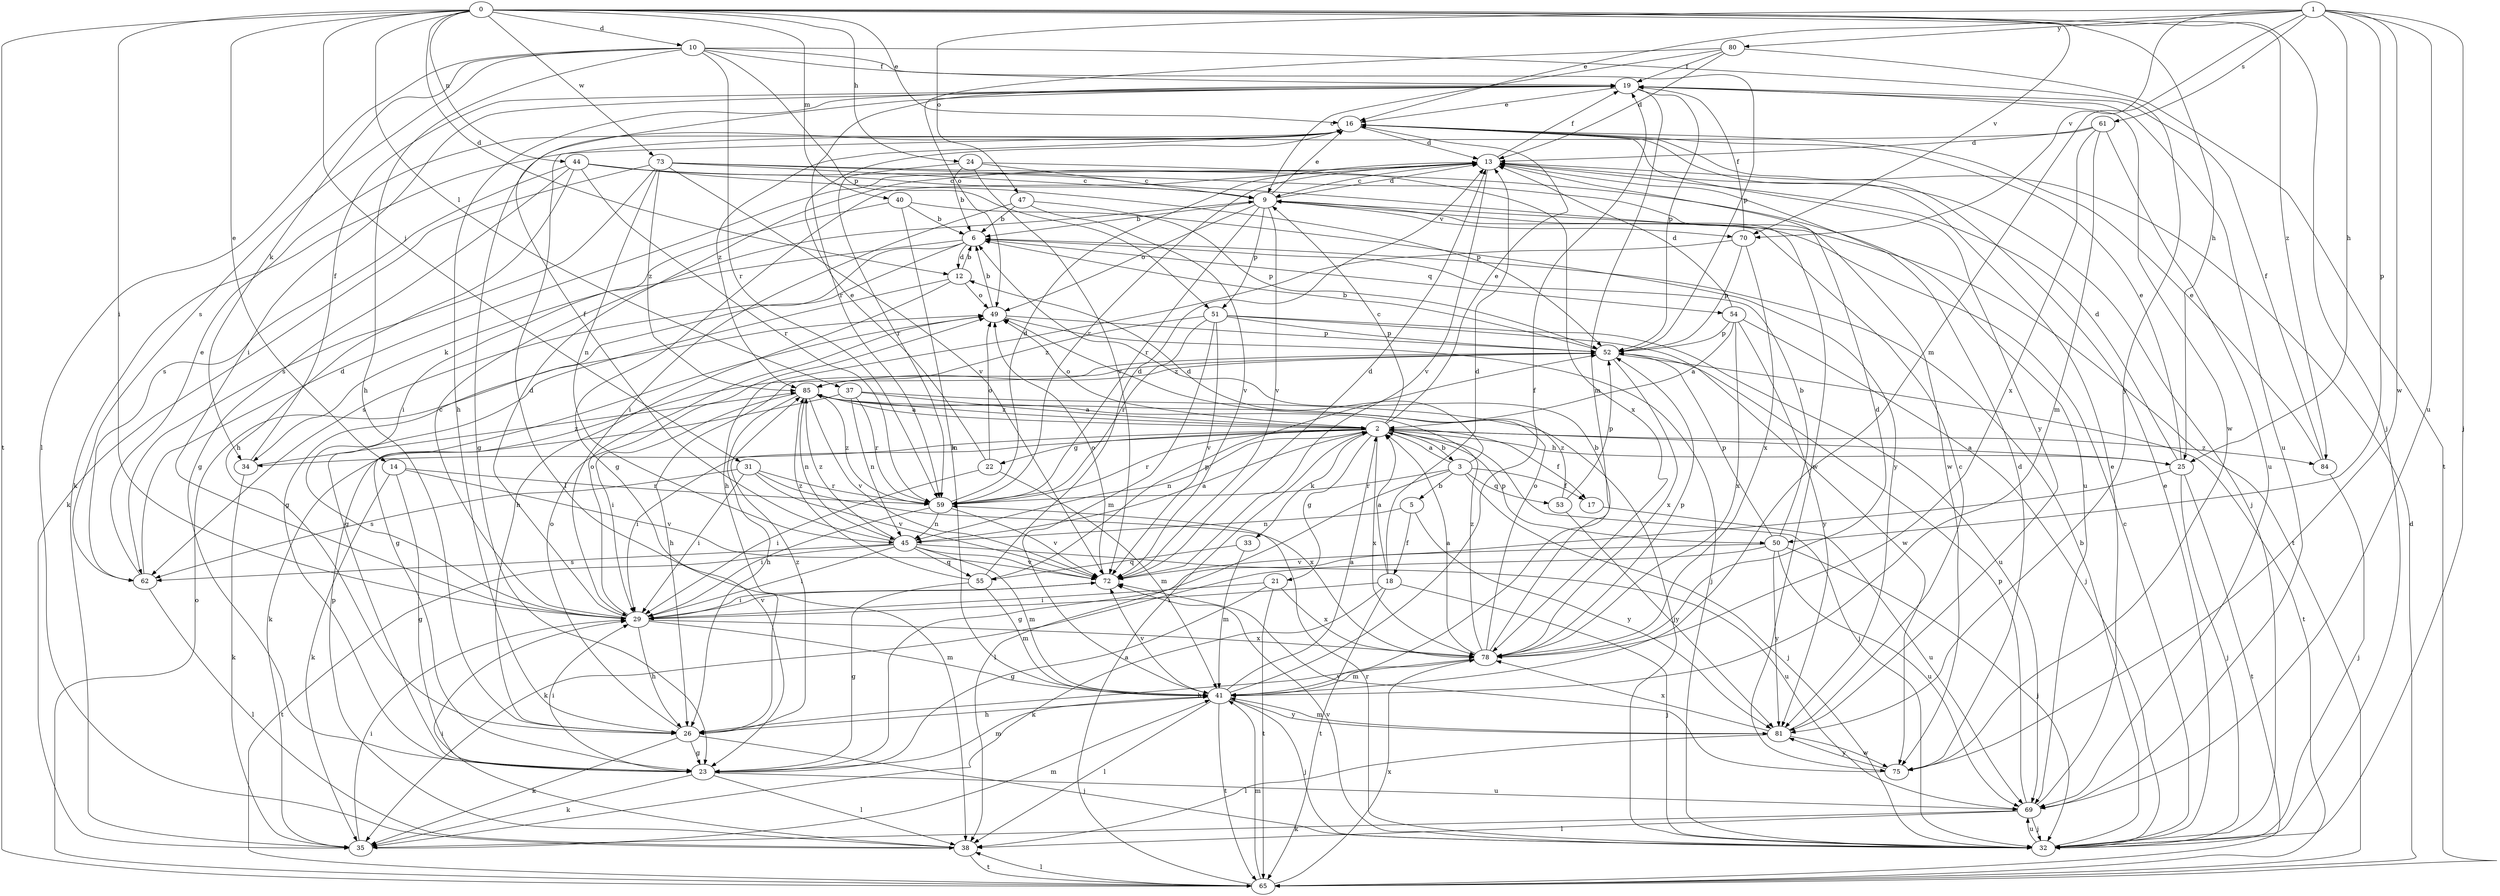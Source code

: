 strict digraph  {
0;
1;
2;
3;
5;
6;
9;
10;
12;
13;
14;
16;
17;
18;
19;
21;
22;
23;
24;
25;
26;
29;
31;
32;
33;
34;
35;
37;
38;
40;
41;
44;
45;
47;
49;
50;
51;
52;
53;
54;
55;
59;
61;
62;
65;
69;
70;
72;
73;
75;
78;
80;
81;
84;
85;
0 -> 10  [label=d];
0 -> 12  [label=d];
0 -> 14  [label=e];
0 -> 16  [label=e];
0 -> 24  [label=h];
0 -> 25  [label=h];
0 -> 29  [label=i];
0 -> 31  [label=j];
0 -> 32  [label=j];
0 -> 37  [label=l];
0 -> 40  [label=m];
0 -> 44  [label=n];
0 -> 65  [label=t];
0 -> 70  [label=v];
0 -> 73  [label=w];
0 -> 84  [label=z];
1 -> 16  [label=e];
1 -> 25  [label=h];
1 -> 32  [label=j];
1 -> 41  [label=m];
1 -> 47  [label=o];
1 -> 50  [label=p];
1 -> 61  [label=s];
1 -> 69  [label=u];
1 -> 70  [label=v];
1 -> 75  [label=w];
1 -> 80  [label=y];
2 -> 3  [label=b];
2 -> 9  [label=c];
2 -> 16  [label=e];
2 -> 17  [label=f];
2 -> 21  [label=g];
2 -> 22  [label=g];
2 -> 25  [label=h];
2 -> 29  [label=i];
2 -> 32  [label=j];
2 -> 33  [label=k];
2 -> 34  [label=k];
2 -> 45  [label=n];
2 -> 49  [label=o];
2 -> 50  [label=p];
2 -> 59  [label=r];
2 -> 78  [label=x];
2 -> 84  [label=z];
2 -> 85  [label=z];
3 -> 2  [label=a];
3 -> 5  [label=b];
3 -> 12  [label=d];
3 -> 17  [label=f];
3 -> 32  [label=j];
3 -> 38  [label=l];
3 -> 53  [label=q];
3 -> 59  [label=r];
5 -> 18  [label=f];
5 -> 45  [label=n];
5 -> 81  [label=y];
6 -> 12  [label=d];
6 -> 23  [label=g];
6 -> 34  [label=k];
6 -> 54  [label=q];
6 -> 62  [label=s];
9 -> 6  [label=b];
9 -> 13  [label=d];
9 -> 16  [label=e];
9 -> 49  [label=o];
9 -> 51  [label=p];
9 -> 59  [label=r];
9 -> 65  [label=t];
9 -> 70  [label=v];
9 -> 72  [label=v];
10 -> 19  [label=f];
10 -> 26  [label=h];
10 -> 34  [label=k];
10 -> 38  [label=l];
10 -> 51  [label=p];
10 -> 52  [label=p];
10 -> 59  [label=r];
10 -> 62  [label=s];
10 -> 81  [label=y];
12 -> 6  [label=b];
12 -> 23  [label=g];
12 -> 26  [label=h];
12 -> 49  [label=o];
13 -> 9  [label=c];
13 -> 19  [label=f];
13 -> 23  [label=g];
13 -> 32  [label=j];
13 -> 59  [label=r];
13 -> 72  [label=v];
14 -> 23  [label=g];
14 -> 35  [label=k];
14 -> 59  [label=r];
14 -> 72  [label=v];
16 -> 13  [label=d];
16 -> 23  [label=g];
16 -> 38  [label=l];
16 -> 81  [label=y];
16 -> 85  [label=z];
17 -> 69  [label=u];
18 -> 2  [label=a];
18 -> 13  [label=d];
18 -> 29  [label=i];
18 -> 32  [label=j];
18 -> 35  [label=k];
18 -> 65  [label=t];
19 -> 16  [label=e];
19 -> 26  [label=h];
19 -> 29  [label=i];
19 -> 41  [label=m];
19 -> 52  [label=p];
19 -> 59  [label=r];
19 -> 69  [label=u];
19 -> 75  [label=w];
21 -> 23  [label=g];
21 -> 29  [label=i];
21 -> 65  [label=t];
21 -> 78  [label=x];
22 -> 16  [label=e];
22 -> 29  [label=i];
22 -> 41  [label=m];
22 -> 49  [label=o];
23 -> 29  [label=i];
23 -> 35  [label=k];
23 -> 38  [label=l];
23 -> 41  [label=m];
23 -> 69  [label=u];
24 -> 6  [label=b];
24 -> 9  [label=c];
24 -> 59  [label=r];
24 -> 72  [label=v];
24 -> 78  [label=x];
25 -> 2  [label=a];
25 -> 13  [label=d];
25 -> 16  [label=e];
25 -> 23  [label=g];
25 -> 32  [label=j];
25 -> 65  [label=t];
26 -> 23  [label=g];
26 -> 32  [label=j];
26 -> 35  [label=k];
26 -> 49  [label=o];
26 -> 85  [label=z];
29 -> 9  [label=c];
29 -> 13  [label=d];
29 -> 26  [label=h];
29 -> 41  [label=m];
29 -> 49  [label=o];
29 -> 72  [label=v];
29 -> 78  [label=x];
31 -> 29  [label=i];
31 -> 59  [label=r];
31 -> 62  [label=s];
31 -> 72  [label=v];
31 -> 78  [label=x];
32 -> 6  [label=b];
32 -> 9  [label=c];
32 -> 16  [label=e];
32 -> 59  [label=r];
32 -> 69  [label=u];
32 -> 72  [label=v];
33 -> 41  [label=m];
33 -> 55  [label=q];
34 -> 19  [label=f];
34 -> 35  [label=k];
34 -> 85  [label=z];
35 -> 29  [label=i];
35 -> 41  [label=m];
37 -> 2  [label=a];
37 -> 32  [label=j];
37 -> 35  [label=k];
37 -> 45  [label=n];
37 -> 59  [label=r];
38 -> 29  [label=i];
38 -> 52  [label=p];
38 -> 65  [label=t];
40 -> 6  [label=b];
40 -> 29  [label=i];
40 -> 41  [label=m];
40 -> 81  [label=y];
41 -> 2  [label=a];
41 -> 19  [label=f];
41 -> 26  [label=h];
41 -> 32  [label=j];
41 -> 38  [label=l];
41 -> 65  [label=t];
41 -> 72  [label=v];
41 -> 81  [label=y];
44 -> 9  [label=c];
44 -> 23  [label=g];
44 -> 26  [label=h];
44 -> 52  [label=p];
44 -> 59  [label=r];
44 -> 62  [label=s];
44 -> 75  [label=w];
45 -> 2  [label=a];
45 -> 19  [label=f];
45 -> 29  [label=i];
45 -> 41  [label=m];
45 -> 55  [label=q];
45 -> 62  [label=s];
45 -> 65  [label=t];
45 -> 69  [label=u];
45 -> 72  [label=v];
45 -> 85  [label=z];
47 -> 6  [label=b];
47 -> 29  [label=i];
47 -> 52  [label=p];
47 -> 72  [label=v];
49 -> 6  [label=b];
49 -> 23  [label=g];
49 -> 32  [label=j];
49 -> 52  [label=p];
50 -> 6  [label=b];
50 -> 32  [label=j];
50 -> 35  [label=k];
50 -> 52  [label=p];
50 -> 69  [label=u];
50 -> 72  [label=v];
50 -> 81  [label=y];
51 -> 41  [label=m];
51 -> 52  [label=p];
51 -> 59  [label=r];
51 -> 69  [label=u];
51 -> 72  [label=v];
51 -> 75  [label=w];
51 -> 85  [label=z];
52 -> 6  [label=b];
52 -> 26  [label=h];
52 -> 65  [label=t];
52 -> 78  [label=x];
52 -> 85  [label=z];
53 -> 52  [label=p];
53 -> 81  [label=y];
53 -> 85  [label=z];
54 -> 2  [label=a];
54 -> 13  [label=d];
54 -> 32  [label=j];
54 -> 52  [label=p];
54 -> 78  [label=x];
54 -> 81  [label=y];
55 -> 13  [label=d];
55 -> 23  [label=g];
55 -> 41  [label=m];
55 -> 52  [label=p];
55 -> 85  [label=z];
59 -> 13  [label=d];
59 -> 29  [label=i];
59 -> 45  [label=n];
59 -> 72  [label=v];
59 -> 85  [label=z];
61 -> 13  [label=d];
61 -> 35  [label=k];
61 -> 41  [label=m];
61 -> 69  [label=u];
61 -> 78  [label=x];
62 -> 13  [label=d];
62 -> 16  [label=e];
62 -> 38  [label=l];
65 -> 2  [label=a];
65 -> 13  [label=d];
65 -> 38  [label=l];
65 -> 41  [label=m];
65 -> 49  [label=o];
65 -> 78  [label=x];
69 -> 16  [label=e];
69 -> 32  [label=j];
69 -> 35  [label=k];
69 -> 38  [label=l];
69 -> 52  [label=p];
70 -> 19  [label=f];
70 -> 26  [label=h];
70 -> 52  [label=p];
70 -> 78  [label=x];
72 -> 13  [label=d];
72 -> 29  [label=i];
72 -> 49  [label=o];
73 -> 9  [label=c];
73 -> 35  [label=k];
73 -> 45  [label=n];
73 -> 62  [label=s];
73 -> 69  [label=u];
73 -> 72  [label=v];
73 -> 75  [label=w];
73 -> 85  [label=z];
75 -> 13  [label=d];
75 -> 72  [label=v];
75 -> 81  [label=y];
78 -> 2  [label=a];
78 -> 6  [label=b];
78 -> 13  [label=d];
78 -> 26  [label=h];
78 -> 41  [label=m];
78 -> 49  [label=o];
78 -> 52  [label=p];
78 -> 85  [label=z];
80 -> 9  [label=c];
80 -> 13  [label=d];
80 -> 19  [label=f];
80 -> 49  [label=o];
80 -> 65  [label=t];
81 -> 9  [label=c];
81 -> 38  [label=l];
81 -> 41  [label=m];
81 -> 75  [label=w];
81 -> 78  [label=x];
84 -> 16  [label=e];
84 -> 19  [label=f];
84 -> 32  [label=j];
85 -> 2  [label=a];
85 -> 26  [label=h];
85 -> 29  [label=i];
85 -> 45  [label=n];
85 -> 72  [label=v];
}
